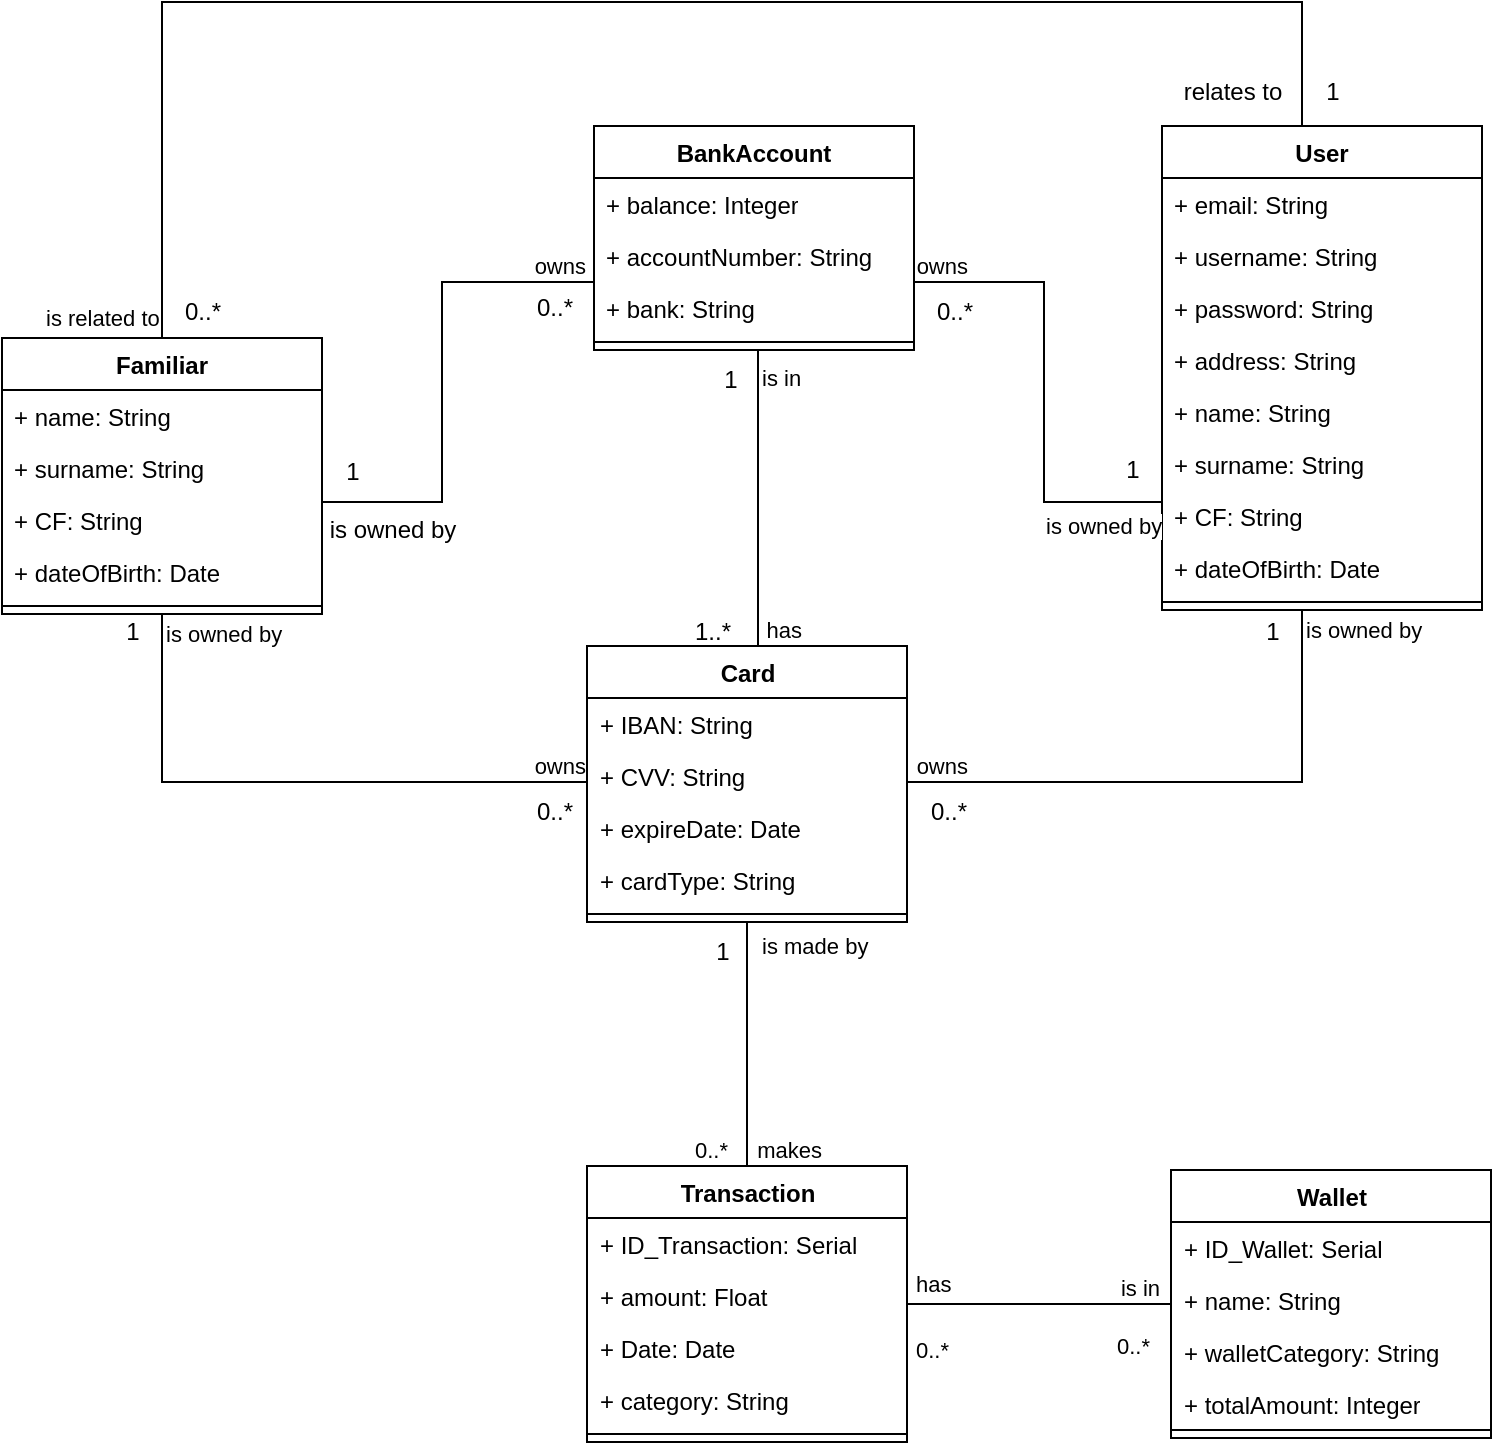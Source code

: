 <mxfile version="22.1.18" type="device">
  <diagram name="Pagina-1" id="V5ksIkCfvQu8_VufCoOh">
    <mxGraphModel dx="880" dy="526" grid="1" gridSize="10" guides="1" tooltips="1" connect="1" arrows="1" fold="1" page="1" pageScale="1" pageWidth="827" pageHeight="1169" math="0" shadow="0">
      <root>
        <mxCell id="0" />
        <mxCell id="1" parent="0" />
        <mxCell id="AAI7ieODE616iLDU9Tso-13" value="Card" style="swimlane;fontStyle=1;align=center;verticalAlign=top;childLayout=stackLayout;horizontal=1;startSize=26;horizontalStack=0;resizeParent=1;resizeParentMax=0;resizeLast=0;collapsible=1;marginBottom=0;whiteSpace=wrap;html=1;" parent="1" vertex="1">
          <mxGeometry x="322.5" y="502.01" width="160" height="138" as="geometry">
            <mxRectangle x="334" y="480" width="70" height="30" as="alternateBounds" />
          </mxGeometry>
        </mxCell>
        <mxCell id="AAI7ieODE616iLDU9Tso-15" value="+ IBAN: String" style="text;strokeColor=none;fillColor=none;align=left;verticalAlign=top;spacingLeft=4;spacingRight=4;overflow=hidden;rotatable=0;points=[[0,0.5],[1,0.5]];portConstraint=eastwest;whiteSpace=wrap;html=1;" parent="AAI7ieODE616iLDU9Tso-13" vertex="1">
          <mxGeometry y="26" width="160" height="26" as="geometry" />
        </mxCell>
        <mxCell id="AAI7ieODE616iLDU9Tso-20" value="+ CVV: String" style="text;strokeColor=none;fillColor=none;align=left;verticalAlign=top;spacingLeft=4;spacingRight=4;overflow=hidden;rotatable=0;points=[[0,0.5],[1,0.5]];portConstraint=eastwest;whiteSpace=wrap;html=1;" parent="AAI7ieODE616iLDU9Tso-13" vertex="1">
          <mxGeometry y="52" width="160" height="26" as="geometry" />
        </mxCell>
        <mxCell id="AAI7ieODE616iLDU9Tso-21" value="+ expireDate: Date" style="text;strokeColor=none;fillColor=none;align=left;verticalAlign=top;spacingLeft=4;spacingRight=4;overflow=hidden;rotatable=0;points=[[0,0.5],[1,0.5]];portConstraint=eastwest;whiteSpace=wrap;html=1;" parent="AAI7ieODE616iLDU9Tso-13" vertex="1">
          <mxGeometry y="78" width="160" height="26" as="geometry" />
        </mxCell>
        <mxCell id="EGEKE53pseGuUhWctbH0-3" value="+ cardType: String" style="text;strokeColor=none;fillColor=none;align=left;verticalAlign=top;spacingLeft=4;spacingRight=4;overflow=hidden;rotatable=0;points=[[0,0.5],[1,0.5]];portConstraint=eastwest;whiteSpace=wrap;html=1;" parent="AAI7ieODE616iLDU9Tso-13" vertex="1">
          <mxGeometry y="104" width="160" height="26" as="geometry" />
        </mxCell>
        <mxCell id="AAI7ieODE616iLDU9Tso-17" value="" style="line;strokeWidth=1;fillColor=none;align=left;verticalAlign=middle;spacingTop=-1;spacingLeft=3;spacingRight=3;rotatable=0;labelPosition=right;points=[];portConstraint=eastwest;strokeColor=inherit;" parent="AAI7ieODE616iLDU9Tso-13" vertex="1">
          <mxGeometry y="130" width="160" height="8" as="geometry" />
        </mxCell>
        <mxCell id="AAI7ieODE616iLDU9Tso-22" value="Wallet" style="swimlane;fontStyle=1;align=center;verticalAlign=top;childLayout=stackLayout;horizontal=1;startSize=26;horizontalStack=0;resizeParent=1;resizeParentMax=0;resizeLast=0;collapsible=1;marginBottom=0;whiteSpace=wrap;html=1;" parent="1" vertex="1">
          <mxGeometry x="614.5" y="764" width="160" height="134" as="geometry" />
        </mxCell>
        <mxCell id="AAI7ieODE616iLDU9Tso-23" value="+ ID_Wallet: Serial" style="text;strokeColor=none;fillColor=none;align=left;verticalAlign=top;spacingLeft=4;spacingRight=4;overflow=hidden;rotatable=0;points=[[0,0.5],[1,0.5]];portConstraint=eastwest;whiteSpace=wrap;html=1;" parent="AAI7ieODE616iLDU9Tso-22" vertex="1">
          <mxGeometry y="26" width="160" height="26" as="geometry" />
        </mxCell>
        <mxCell id="kBO4bU-OnewzTs1eCNF8-2" value="+ name: String" style="text;strokeColor=none;fillColor=none;align=left;verticalAlign=top;spacingLeft=4;spacingRight=4;overflow=hidden;rotatable=0;points=[[0,0.5],[1,0.5]];portConstraint=eastwest;whiteSpace=wrap;html=1;" parent="AAI7ieODE616iLDU9Tso-22" vertex="1">
          <mxGeometry y="52" width="160" height="26" as="geometry" />
        </mxCell>
        <mxCell id="AAI7ieODE616iLDU9Tso-24" value="+ walletCategory: String" style="text;strokeColor=none;fillColor=none;align=left;verticalAlign=top;spacingLeft=4;spacingRight=4;overflow=hidden;rotatable=0;points=[[0,0.5],[1,0.5]];portConstraint=eastwest;whiteSpace=wrap;html=1;" parent="AAI7ieODE616iLDU9Tso-22" vertex="1">
          <mxGeometry y="78" width="160" height="26" as="geometry" />
        </mxCell>
        <mxCell id="AAI7ieODE616iLDU9Tso-25" value="+ totalAmount: Integer" style="text;strokeColor=none;fillColor=none;align=left;verticalAlign=top;spacingLeft=4;spacingRight=4;overflow=hidden;rotatable=0;points=[[0,0.5],[1,0.5]];portConstraint=eastwest;whiteSpace=wrap;html=1;" parent="AAI7ieODE616iLDU9Tso-22" vertex="1">
          <mxGeometry y="104" width="160" height="22" as="geometry" />
        </mxCell>
        <mxCell id="AAI7ieODE616iLDU9Tso-28" value="" style="line;strokeWidth=1;fillColor=none;align=left;verticalAlign=middle;spacingTop=-1;spacingLeft=3;spacingRight=3;rotatable=0;labelPosition=right;points=[];portConstraint=eastwest;strokeColor=inherit;" parent="AAI7ieODE616iLDU9Tso-22" vertex="1">
          <mxGeometry y="126" width="160" height="8" as="geometry" />
        </mxCell>
        <mxCell id="RBvPQlMyHcQg-AkLouZK-31" value="Transaction" style="swimlane;fontStyle=1;align=center;verticalAlign=top;childLayout=stackLayout;horizontal=1;startSize=26;horizontalStack=0;resizeParent=1;resizeParentMax=0;resizeLast=0;collapsible=1;marginBottom=0;whiteSpace=wrap;html=1;" parent="1" vertex="1">
          <mxGeometry x="322.5" y="762" width="160" height="138" as="geometry">
            <mxRectangle x="334" y="480" width="70" height="30" as="alternateBounds" />
          </mxGeometry>
        </mxCell>
        <mxCell id="RBvPQlMyHcQg-AkLouZK-32" value="+ ID_Transaction: Serial" style="text;strokeColor=none;fillColor=none;align=left;verticalAlign=top;spacingLeft=4;spacingRight=4;overflow=hidden;rotatable=0;points=[[0,0.5],[1,0.5]];portConstraint=eastwest;whiteSpace=wrap;html=1;" parent="RBvPQlMyHcQg-AkLouZK-31" vertex="1">
          <mxGeometry y="26" width="160" height="26" as="geometry" />
        </mxCell>
        <mxCell id="kBO4bU-OnewzTs1eCNF8-1" value="+ amount: Float" style="text;strokeColor=none;fillColor=none;align=left;verticalAlign=top;spacingLeft=4;spacingRight=4;overflow=hidden;rotatable=0;points=[[0,0.5],[1,0.5]];portConstraint=eastwest;whiteSpace=wrap;html=1;" parent="RBvPQlMyHcQg-AkLouZK-31" vertex="1">
          <mxGeometry y="52" width="160" height="26" as="geometry" />
        </mxCell>
        <mxCell id="RBvPQlMyHcQg-AkLouZK-33" value="+ Date: Date" style="text;strokeColor=none;fillColor=none;align=left;verticalAlign=top;spacingLeft=4;spacingRight=4;overflow=hidden;rotatable=0;points=[[0,0.5],[1,0.5]];portConstraint=eastwest;whiteSpace=wrap;html=1;" parent="RBvPQlMyHcQg-AkLouZK-31" vertex="1">
          <mxGeometry y="78" width="160" height="26" as="geometry" />
        </mxCell>
        <mxCell id="0wrzQk6284Li0RvRmJyz-1" value="+ category: String" style="text;strokeColor=none;fillColor=none;align=left;verticalAlign=top;spacingLeft=4;spacingRight=4;overflow=hidden;rotatable=0;points=[[0,0.5],[1,0.5]];portConstraint=eastwest;whiteSpace=wrap;html=1;" parent="RBvPQlMyHcQg-AkLouZK-31" vertex="1">
          <mxGeometry y="104" width="160" height="26" as="geometry" />
        </mxCell>
        <mxCell id="RBvPQlMyHcQg-AkLouZK-37" value="" style="line;strokeWidth=1;fillColor=none;align=left;verticalAlign=middle;spacingTop=-1;spacingLeft=3;spacingRight=3;rotatable=0;labelPosition=right;points=[];portConstraint=eastwest;strokeColor=inherit;" parent="RBvPQlMyHcQg-AkLouZK-31" vertex="1">
          <mxGeometry y="130" width="160" height="8" as="geometry" />
        </mxCell>
        <mxCell id="b4oZFLutdMUwWJEWLN6i-5" value="" style="endArrow=none;html=1;edgeStyle=orthogonalEdgeStyle;rounded=0;" parent="1" source="AAI7ieODE616iLDU9Tso-13" target="RBvPQlMyHcQg-AkLouZK-31" edge="1">
          <mxGeometry relative="1" as="geometry">
            <mxPoint x="409" y="650" as="sourcePoint" />
            <mxPoint x="559" y="468.5" as="targetPoint" />
            <Array as="points" />
          </mxGeometry>
        </mxCell>
        <mxCell id="b4oZFLutdMUwWJEWLN6i-6" value="is made by" style="edgeLabel;resizable=0;html=1;align=left;verticalAlign=bottom;" parent="b4oZFLutdMUwWJEWLN6i-5" connectable="0" vertex="1">
          <mxGeometry x="-1" relative="1" as="geometry">
            <mxPoint x="5" y="20" as="offset" />
          </mxGeometry>
        </mxCell>
        <mxCell id="b4oZFLutdMUwWJEWLN6i-7" value="makes" style="edgeLabel;resizable=0;html=1;align=right;verticalAlign=bottom;" parent="b4oZFLutdMUwWJEWLN6i-5" connectable="0" vertex="1">
          <mxGeometry x="1" relative="1" as="geometry">
            <mxPoint x="38" as="offset" />
          </mxGeometry>
        </mxCell>
        <mxCell id="b4oZFLutdMUwWJEWLN6i-8" value="" style="endArrow=none;html=1;edgeStyle=orthogonalEdgeStyle;rounded=0;" parent="1" source="RBvPQlMyHcQg-AkLouZK-31" target="AAI7ieODE616iLDU9Tso-22" edge="1">
          <mxGeometry relative="1" as="geometry">
            <mxPoint x="224" y="922.0" as="sourcePoint" />
            <mxPoint x="355" y="922.0" as="targetPoint" />
          </mxGeometry>
        </mxCell>
        <mxCell id="b4oZFLutdMUwWJEWLN6i-9" value="has" style="edgeLabel;resizable=0;html=1;align=left;verticalAlign=bottom;" parent="b4oZFLutdMUwWJEWLN6i-8" connectable="0" vertex="1">
          <mxGeometry x="-1" relative="1" as="geometry">
            <mxPoint x="2" y="-2" as="offset" />
          </mxGeometry>
        </mxCell>
        <mxCell id="b4oZFLutdMUwWJEWLN6i-10" value="is in" style="edgeLabel;resizable=0;html=1;align=right;verticalAlign=bottom;" parent="b4oZFLutdMUwWJEWLN6i-8" connectable="0" vertex="1">
          <mxGeometry x="1" relative="1" as="geometry">
            <mxPoint x="-5" as="offset" />
          </mxGeometry>
        </mxCell>
        <mxCell id="b4oZFLutdMUwWJEWLN6i-23" value="0..*" style="edgeLabel;resizable=0;html=1;align=right;verticalAlign=bottom;" parent="1" connectable="0" vertex="1">
          <mxGeometry x="393.5" y="762" as="geometry" />
        </mxCell>
        <mxCell id="b4oZFLutdMUwWJEWLN6i-25" value="0..*" style="edgeLabel;resizable=0;html=1;align=right;verticalAlign=bottom;" parent="1" connectable="0" vertex="1">
          <mxGeometry x="604.5" y="860.0" as="geometry" />
        </mxCell>
        <mxCell id="b4oZFLutdMUwWJEWLN6i-26" value="0..*" style="edgeLabel;resizable=0;html=1;align=left;verticalAlign=bottom;" parent="1" connectable="0" vertex="1">
          <mxGeometry x="484.5" y="862.0" as="geometry" />
        </mxCell>
        <mxCell id="33SEwPihW6J2Dh9Cqzwo-4" value="BankAccount" style="swimlane;fontStyle=1;align=center;verticalAlign=top;childLayout=stackLayout;horizontal=1;startSize=26;horizontalStack=0;resizeParent=1;resizeParentMax=0;resizeLast=0;collapsible=1;marginBottom=0;whiteSpace=wrap;html=1;" parent="1" vertex="1">
          <mxGeometry x="326" y="242" width="160" height="112" as="geometry">
            <mxRectangle x="334" y="480" width="70" height="30" as="alternateBounds" />
          </mxGeometry>
        </mxCell>
        <mxCell id="33SEwPihW6J2Dh9Cqzwo-5" value="+ balance: Integer" style="text;strokeColor=none;fillColor=none;align=left;verticalAlign=top;spacingLeft=4;spacingRight=4;overflow=hidden;rotatable=0;points=[[0,0.5],[1,0.5]];portConstraint=eastwest;whiteSpace=wrap;html=1;" parent="33SEwPihW6J2Dh9Cqzwo-4" vertex="1">
          <mxGeometry y="26" width="160" height="26" as="geometry" />
        </mxCell>
        <mxCell id="33SEwPihW6J2Dh9Cqzwo-6" value="+ accountNumber: String" style="text;strokeColor=none;fillColor=none;align=left;verticalAlign=top;spacingLeft=4;spacingRight=4;overflow=hidden;rotatable=0;points=[[0,0.5],[1,0.5]];portConstraint=eastwest;whiteSpace=wrap;html=1;" parent="33SEwPihW6J2Dh9Cqzwo-4" vertex="1">
          <mxGeometry y="52" width="160" height="26" as="geometry" />
        </mxCell>
        <mxCell id="33SEwPihW6J2Dh9Cqzwo-7" value="+ bank: String" style="text;strokeColor=none;fillColor=none;align=left;verticalAlign=top;spacingLeft=4;spacingRight=4;overflow=hidden;rotatable=0;points=[[0,0.5],[1,0.5]];portConstraint=eastwest;whiteSpace=wrap;html=1;" parent="33SEwPihW6J2Dh9Cqzwo-4" vertex="1">
          <mxGeometry y="78" width="160" height="26" as="geometry" />
        </mxCell>
        <mxCell id="33SEwPihW6J2Dh9Cqzwo-8" value="" style="line;strokeWidth=1;fillColor=none;align=left;verticalAlign=middle;spacingTop=-1;spacingLeft=3;spacingRight=3;rotatable=0;labelPosition=right;points=[];portConstraint=eastwest;strokeColor=inherit;" parent="33SEwPihW6J2Dh9Cqzwo-4" vertex="1">
          <mxGeometry y="104" width="160" height="8" as="geometry" />
        </mxCell>
        <mxCell id="33SEwPihW6J2Dh9Cqzwo-23" value="User" style="swimlane;fontStyle=1;align=center;verticalAlign=top;childLayout=stackLayout;horizontal=1;startSize=26;horizontalStack=0;resizeParent=1;resizeParentMax=0;resizeLast=0;collapsible=1;marginBottom=0;whiteSpace=wrap;html=1;" parent="1" vertex="1">
          <mxGeometry x="610" y="242" width="160" height="242" as="geometry" />
        </mxCell>
        <mxCell id="33SEwPihW6J2Dh9Cqzwo-24" value="+ email: String" style="text;strokeColor=none;fillColor=none;align=left;verticalAlign=top;spacingLeft=4;spacingRight=4;overflow=hidden;rotatable=0;points=[[0,0.5],[1,0.5]];portConstraint=eastwest;whiteSpace=wrap;html=1;" parent="33SEwPihW6J2Dh9Cqzwo-23" vertex="1">
          <mxGeometry y="26" width="160" height="26" as="geometry" />
        </mxCell>
        <mxCell id="33SEwPihW6J2Dh9Cqzwo-25" value="+ username: String" style="text;strokeColor=none;fillColor=none;align=left;verticalAlign=top;spacingLeft=4;spacingRight=4;overflow=hidden;rotatable=0;points=[[0,0.5],[1,0.5]];portConstraint=eastwest;whiteSpace=wrap;html=1;" parent="33SEwPihW6J2Dh9Cqzwo-23" vertex="1">
          <mxGeometry y="52" width="160" height="26" as="geometry" />
        </mxCell>
        <mxCell id="33SEwPihW6J2Dh9Cqzwo-40" value="+ password: String" style="text;strokeColor=none;fillColor=none;align=left;verticalAlign=top;spacingLeft=4;spacingRight=4;overflow=hidden;rotatable=0;points=[[0,0.5],[1,0.5]];portConstraint=eastwest;whiteSpace=wrap;html=1;" parent="33SEwPihW6J2Dh9Cqzwo-23" vertex="1">
          <mxGeometry y="78" width="160" height="26" as="geometry" />
        </mxCell>
        <mxCell id="33SEwPihW6J2Dh9Cqzwo-27" value="+ address: String" style="text;strokeColor=none;fillColor=none;align=left;verticalAlign=top;spacingLeft=4;spacingRight=4;overflow=hidden;rotatable=0;points=[[0,0.5],[1,0.5]];portConstraint=eastwest;whiteSpace=wrap;html=1;" parent="33SEwPihW6J2Dh9Cqzwo-23" vertex="1">
          <mxGeometry y="104" width="160" height="26" as="geometry" />
        </mxCell>
        <mxCell id="33SEwPihW6J2Dh9Cqzwo-33" value="+ name: String" style="text;strokeColor=none;fillColor=none;align=left;verticalAlign=top;spacingLeft=4;spacingRight=4;overflow=hidden;rotatable=0;points=[[0,0.5],[1,0.5]];portConstraint=eastwest;whiteSpace=wrap;html=1;" parent="33SEwPihW6J2Dh9Cqzwo-23" vertex="1">
          <mxGeometry y="130" width="160" height="26" as="geometry" />
        </mxCell>
        <mxCell id="33SEwPihW6J2Dh9Cqzwo-34" value="+ surname: String" style="text;strokeColor=none;fillColor=none;align=left;verticalAlign=top;spacingLeft=4;spacingRight=4;overflow=hidden;rotatable=0;points=[[0,0.5],[1,0.5]];portConstraint=eastwest;whiteSpace=wrap;html=1;" parent="33SEwPihW6J2Dh9Cqzwo-23" vertex="1">
          <mxGeometry y="156" width="160" height="26" as="geometry" />
        </mxCell>
        <mxCell id="33SEwPihW6J2Dh9Cqzwo-35" value="+ CF: String" style="text;strokeColor=none;fillColor=none;align=left;verticalAlign=top;spacingLeft=4;spacingRight=4;overflow=hidden;rotatable=0;points=[[0,0.5],[1,0.5]];portConstraint=eastwest;whiteSpace=wrap;html=1;" parent="33SEwPihW6J2Dh9Cqzwo-23" vertex="1">
          <mxGeometry y="182" width="160" height="26" as="geometry" />
        </mxCell>
        <mxCell id="33SEwPihW6J2Dh9Cqzwo-36" value="+ dateOfBirth: Date" style="text;strokeColor=none;fillColor=none;align=left;verticalAlign=top;spacingLeft=4;spacingRight=4;overflow=hidden;rotatable=0;points=[[0,0.5],[1,0.5]];portConstraint=eastwest;whiteSpace=wrap;html=1;" parent="33SEwPihW6J2Dh9Cqzwo-23" vertex="1">
          <mxGeometry y="208" width="160" height="26" as="geometry" />
        </mxCell>
        <mxCell id="33SEwPihW6J2Dh9Cqzwo-28" value="" style="line;strokeWidth=1;fillColor=none;align=left;verticalAlign=middle;spacingTop=-1;spacingLeft=3;spacingRight=3;rotatable=0;labelPosition=right;points=[];portConstraint=eastwest;strokeColor=inherit;" parent="33SEwPihW6J2Dh9Cqzwo-23" vertex="1">
          <mxGeometry y="234" width="160" height="8" as="geometry" />
        </mxCell>
        <mxCell id="33SEwPihW6J2Dh9Cqzwo-30" value="Familiar" style="swimlane;fontStyle=1;align=center;verticalAlign=top;childLayout=stackLayout;horizontal=1;startSize=26;horizontalStack=0;resizeParent=1;resizeParentMax=0;resizeLast=0;collapsible=1;marginBottom=0;whiteSpace=wrap;html=1;" parent="1" vertex="1">
          <mxGeometry x="30" y="348" width="160" height="138" as="geometry" />
        </mxCell>
        <mxCell id="33SEwPihW6J2Dh9Cqzwo-26" value="+ name: String" style="text;strokeColor=none;fillColor=none;align=left;verticalAlign=top;spacingLeft=4;spacingRight=4;overflow=hidden;rotatable=0;points=[[0,0.5],[1,0.5]];portConstraint=eastwest;whiteSpace=wrap;html=1;" parent="33SEwPihW6J2Dh9Cqzwo-30" vertex="1">
          <mxGeometry y="26" width="160" height="26" as="geometry" />
        </mxCell>
        <mxCell id="33SEwPihW6J2Dh9Cqzwo-45" value="+ surname: String" style="text;strokeColor=none;fillColor=none;align=left;verticalAlign=top;spacingLeft=4;spacingRight=4;overflow=hidden;rotatable=0;points=[[0,0.5],[1,0.5]];portConstraint=eastwest;whiteSpace=wrap;html=1;" parent="33SEwPihW6J2Dh9Cqzwo-30" vertex="1">
          <mxGeometry y="52" width="160" height="26" as="geometry" />
        </mxCell>
        <mxCell id="33SEwPihW6J2Dh9Cqzwo-44" value="+ CF: String" style="text;strokeColor=none;fillColor=none;align=left;verticalAlign=top;spacingLeft=4;spacingRight=4;overflow=hidden;rotatable=0;points=[[0,0.5],[1,0.5]];portConstraint=eastwest;whiteSpace=wrap;html=1;" parent="33SEwPihW6J2Dh9Cqzwo-30" vertex="1">
          <mxGeometry y="78" width="160" height="26" as="geometry" />
        </mxCell>
        <mxCell id="33SEwPihW6J2Dh9Cqzwo-41" value="+ dateOfBirth: Date" style="text;strokeColor=none;fillColor=none;align=left;verticalAlign=top;spacingLeft=4;spacingRight=4;overflow=hidden;rotatable=0;points=[[0,0.5],[1,0.5]];portConstraint=eastwest;whiteSpace=wrap;html=1;" parent="33SEwPihW6J2Dh9Cqzwo-30" vertex="1">
          <mxGeometry y="104" width="160" height="26" as="geometry" />
        </mxCell>
        <mxCell id="33SEwPihW6J2Dh9Cqzwo-31" value="" style="line;strokeWidth=1;fillColor=none;align=left;verticalAlign=middle;spacingTop=-1;spacingLeft=3;spacingRight=3;rotatable=0;labelPosition=right;points=[];portConstraint=eastwest;strokeColor=inherit;" parent="33SEwPihW6J2Dh9Cqzwo-30" vertex="1">
          <mxGeometry y="130" width="160" height="8" as="geometry" />
        </mxCell>
        <mxCell id="33SEwPihW6J2Dh9Cqzwo-46" value="" style="endArrow=none;html=1;edgeStyle=orthogonalEdgeStyle;rounded=0;" parent="1" source="33SEwPihW6J2Dh9Cqzwo-30" target="33SEwPihW6J2Dh9Cqzwo-23" edge="1">
          <mxGeometry relative="1" as="geometry">
            <mxPoint x="330" y="480" as="sourcePoint" />
            <mxPoint x="680" y="100" as="targetPoint" />
            <Array as="points">
              <mxPoint x="110" y="180" />
              <mxPoint x="680" y="180" />
            </Array>
          </mxGeometry>
        </mxCell>
        <mxCell id="33SEwPihW6J2Dh9Cqzwo-47" value="is related to" style="edgeLabel;resizable=0;html=1;align=left;verticalAlign=bottom;" parent="33SEwPihW6J2Dh9Cqzwo-46" connectable="0" vertex="1">
          <mxGeometry x="-1" relative="1" as="geometry">
            <mxPoint x="-60" y="-2" as="offset" />
          </mxGeometry>
        </mxCell>
        <mxCell id="33SEwPihW6J2Dh9Cqzwo-49" value="0..*" style="text;html=1;align=center;verticalAlign=middle;resizable=0;points=[];autosize=1;strokeColor=none;fillColor=none;" parent="1" vertex="1">
          <mxGeometry x="110" y="320" width="40" height="30" as="geometry" />
        </mxCell>
        <mxCell id="33SEwPihW6J2Dh9Cqzwo-50" value="relates to" style="text;html=1;align=center;verticalAlign=middle;resizable=0;points=[];autosize=1;strokeColor=none;fillColor=none;" parent="1" vertex="1">
          <mxGeometry x="610" y="210" width="70" height="30" as="geometry" />
        </mxCell>
        <mxCell id="33SEwPihW6J2Dh9Cqzwo-52" value="1" style="text;html=1;align=center;verticalAlign=middle;resizable=0;points=[];autosize=1;strokeColor=none;fillColor=none;" parent="1" vertex="1">
          <mxGeometry x="680" y="210" width="30" height="30" as="geometry" />
        </mxCell>
        <mxCell id="33SEwPihW6J2Dh9Cqzwo-53" value="" style="endArrow=none;html=1;edgeStyle=orthogonalEdgeStyle;rounded=0;" parent="1" source="33SEwPihW6J2Dh9Cqzwo-30" target="33SEwPihW6J2Dh9Cqzwo-4" edge="1">
          <mxGeometry relative="1" as="geometry">
            <mxPoint x="330" y="570" as="sourcePoint" />
            <mxPoint x="200" y="600" as="targetPoint" />
            <Array as="points">
              <mxPoint x="250" y="430" />
              <mxPoint x="250" y="320" />
            </Array>
          </mxGeometry>
        </mxCell>
        <mxCell id="33SEwPihW6J2Dh9Cqzwo-55" value="owns" style="edgeLabel;resizable=0;html=1;align=right;verticalAlign=bottom;" parent="33SEwPihW6J2Dh9Cqzwo-53" connectable="0" vertex="1">
          <mxGeometry x="1" relative="1" as="geometry">
            <mxPoint x="-4" as="offset" />
          </mxGeometry>
        </mxCell>
        <mxCell id="33SEwPihW6J2Dh9Cqzwo-56" value="is owned by" style="text;html=1;align=center;verticalAlign=middle;resizable=0;points=[];autosize=1;strokeColor=none;fillColor=none;" parent="1" vertex="1">
          <mxGeometry x="180" y="429" width="90" height="30" as="geometry" />
        </mxCell>
        <mxCell id="33SEwPihW6J2Dh9Cqzwo-57" value="1" style="text;html=1;align=center;verticalAlign=middle;resizable=0;points=[];autosize=1;strokeColor=none;fillColor=none;" parent="1" vertex="1">
          <mxGeometry x="190" y="400.01" width="30" height="30" as="geometry" />
        </mxCell>
        <mxCell id="33SEwPihW6J2Dh9Cqzwo-58" value="0..*" style="text;html=1;align=center;verticalAlign=middle;resizable=0;points=[];autosize=1;strokeColor=none;fillColor=none;" parent="1" vertex="1">
          <mxGeometry x="286" y="318" width="40" height="30" as="geometry" />
        </mxCell>
        <mxCell id="33SEwPihW6J2Dh9Cqzwo-59" value="" style="endArrow=none;html=1;edgeStyle=orthogonalEdgeStyle;rounded=0;" parent="1" source="33SEwPihW6J2Dh9Cqzwo-30" target="AAI7ieODE616iLDU9Tso-13" edge="1">
          <mxGeometry relative="1" as="geometry">
            <mxPoint x="330" y="600" as="sourcePoint" />
            <mxPoint x="490" y="600" as="targetPoint" />
            <Array as="points">
              <mxPoint x="110" y="570" />
            </Array>
          </mxGeometry>
        </mxCell>
        <mxCell id="33SEwPihW6J2Dh9Cqzwo-60" value="is owned by" style="edgeLabel;resizable=0;html=1;align=left;verticalAlign=bottom;" parent="33SEwPihW6J2Dh9Cqzwo-59" connectable="0" vertex="1">
          <mxGeometry x="-1" relative="1" as="geometry">
            <mxPoint y="18" as="offset" />
          </mxGeometry>
        </mxCell>
        <mxCell id="33SEwPihW6J2Dh9Cqzwo-61" value="owns" style="edgeLabel;resizable=0;html=1;align=right;verticalAlign=bottom;" parent="33SEwPihW6J2Dh9Cqzwo-59" connectable="0" vertex="1">
          <mxGeometry x="1" relative="1" as="geometry" />
        </mxCell>
        <mxCell id="33SEwPihW6J2Dh9Cqzwo-62" value="1" style="text;html=1;align=center;verticalAlign=middle;resizable=0;points=[];autosize=1;strokeColor=none;fillColor=none;" parent="1" vertex="1">
          <mxGeometry x="80" y="480" width="30" height="30" as="geometry" />
        </mxCell>
        <mxCell id="33SEwPihW6J2Dh9Cqzwo-63" value="0..*" style="text;html=1;align=center;verticalAlign=middle;resizable=0;points=[];autosize=1;strokeColor=none;fillColor=none;" parent="1" vertex="1">
          <mxGeometry x="286" y="570" width="40" height="30" as="geometry" />
        </mxCell>
        <mxCell id="33SEwPihW6J2Dh9Cqzwo-64" value="" style="endArrow=none;html=1;edgeStyle=orthogonalEdgeStyle;rounded=0;" parent="1" source="33SEwPihW6J2Dh9Cqzwo-23" target="33SEwPihW6J2Dh9Cqzwo-4" edge="1">
          <mxGeometry relative="1" as="geometry">
            <mxPoint x="330" y="630" as="sourcePoint" />
            <mxPoint x="490" y="630" as="targetPoint" />
            <Array as="points">
              <mxPoint x="551" y="430" />
              <mxPoint x="551" y="320" />
            </Array>
          </mxGeometry>
        </mxCell>
        <mxCell id="33SEwPihW6J2Dh9Cqzwo-65" value="is owned by" style="edgeLabel;resizable=0;html=1;align=left;verticalAlign=bottom;" parent="33SEwPihW6J2Dh9Cqzwo-64" connectable="0" vertex="1">
          <mxGeometry x="-1" relative="1" as="geometry">
            <mxPoint x="-60" y="20" as="offset" />
          </mxGeometry>
        </mxCell>
        <mxCell id="33SEwPihW6J2Dh9Cqzwo-66" value="owns" style="edgeLabel;resizable=0;html=1;align=right;verticalAlign=bottom;" parent="33SEwPihW6J2Dh9Cqzwo-64" connectable="0" vertex="1">
          <mxGeometry x="1" relative="1" as="geometry">
            <mxPoint x="27" as="offset" />
          </mxGeometry>
        </mxCell>
        <mxCell id="33SEwPihW6J2Dh9Cqzwo-67" value="0..*" style="text;html=1;align=center;verticalAlign=middle;resizable=0;points=[];autosize=1;strokeColor=none;fillColor=none;" parent="1" vertex="1">
          <mxGeometry x="486" y="320" width="40" height="30" as="geometry" />
        </mxCell>
        <mxCell id="33SEwPihW6J2Dh9Cqzwo-68" value="1" style="text;html=1;align=center;verticalAlign=middle;resizable=0;points=[];autosize=1;strokeColor=none;fillColor=none;" parent="1" vertex="1">
          <mxGeometry x="580" y="399" width="30" height="30" as="geometry" />
        </mxCell>
        <mxCell id="33SEwPihW6J2Dh9Cqzwo-69" value="" style="endArrow=none;html=1;edgeStyle=orthogonalEdgeStyle;rounded=0;" parent="1" source="33SEwPihW6J2Dh9Cqzwo-23" target="AAI7ieODE616iLDU9Tso-13" edge="1">
          <mxGeometry relative="1" as="geometry">
            <mxPoint x="750" y="590" as="sourcePoint" />
            <mxPoint x="490" y="630" as="targetPoint" />
            <Array as="points">
              <mxPoint x="680" y="570" />
            </Array>
          </mxGeometry>
        </mxCell>
        <mxCell id="33SEwPihW6J2Dh9Cqzwo-70" value="is owned by" style="edgeLabel;resizable=0;html=1;align=left;verticalAlign=bottom;" parent="33SEwPihW6J2Dh9Cqzwo-69" connectable="0" vertex="1">
          <mxGeometry x="-1" relative="1" as="geometry">
            <mxPoint y="18" as="offset" />
          </mxGeometry>
        </mxCell>
        <mxCell id="33SEwPihW6J2Dh9Cqzwo-71" value="owns" style="edgeLabel;resizable=0;html=1;align=right;verticalAlign=bottom;" parent="33SEwPihW6J2Dh9Cqzwo-69" connectable="0" vertex="1">
          <mxGeometry x="1" relative="1" as="geometry">
            <mxPoint x="31" as="offset" />
          </mxGeometry>
        </mxCell>
        <mxCell id="33SEwPihW6J2Dh9Cqzwo-72" value="0..*" style="text;html=1;align=center;verticalAlign=middle;resizable=0;points=[];autosize=1;strokeColor=none;fillColor=none;" parent="1" vertex="1">
          <mxGeometry x="482.5" y="570" width="40" height="30" as="geometry" />
        </mxCell>
        <mxCell id="33SEwPihW6J2Dh9Cqzwo-73" value="1" style="text;html=1;align=center;verticalAlign=middle;resizable=0;points=[];autosize=1;strokeColor=none;fillColor=none;" parent="1" vertex="1">
          <mxGeometry x="650" y="480" width="30" height="30" as="geometry" />
        </mxCell>
        <mxCell id="33SEwPihW6J2Dh9Cqzwo-74" value="" style="endArrow=none;html=1;edgeStyle=orthogonalEdgeStyle;rounded=0;" parent="1" source="33SEwPihW6J2Dh9Cqzwo-4" target="AAI7ieODE616iLDU9Tso-13" edge="1">
          <mxGeometry relative="1" as="geometry">
            <mxPoint x="330" y="630" as="sourcePoint" />
            <mxPoint x="490" y="630" as="targetPoint" />
            <Array as="points">
              <mxPoint x="408" y="390" />
              <mxPoint x="408" y="390" />
            </Array>
          </mxGeometry>
        </mxCell>
        <mxCell id="33SEwPihW6J2Dh9Cqzwo-75" value="is in" style="edgeLabel;resizable=0;html=1;align=left;verticalAlign=bottom;" parent="33SEwPihW6J2Dh9Cqzwo-74" connectable="0" vertex="1">
          <mxGeometry x="-1" relative="1" as="geometry">
            <mxPoint y="22" as="offset" />
          </mxGeometry>
        </mxCell>
        <mxCell id="33SEwPihW6J2Dh9Cqzwo-76" value="has" style="edgeLabel;resizable=0;html=1;align=right;verticalAlign=bottom;" parent="33SEwPihW6J2Dh9Cqzwo-74" connectable="0" vertex="1">
          <mxGeometry x="1" relative="1" as="geometry">
            <mxPoint x="22" as="offset" />
          </mxGeometry>
        </mxCell>
        <mxCell id="33SEwPihW6J2Dh9Cqzwo-77" value="1" style="text;html=1;align=center;verticalAlign=middle;resizable=0;points=[];autosize=1;strokeColor=none;fillColor=none;" parent="1" vertex="1">
          <mxGeometry x="378.5" y="354" width="30" height="30" as="geometry" />
        </mxCell>
        <mxCell id="33SEwPihW6J2Dh9Cqzwo-78" value="1..*" style="text;html=1;align=center;verticalAlign=middle;resizable=0;points=[];autosize=1;strokeColor=none;fillColor=none;" parent="1" vertex="1">
          <mxGeometry x="364.5" y="480" width="40" height="30" as="geometry" />
        </mxCell>
        <mxCell id="xvi5evATN4ZnRAIIenQ_-2" value="1" style="text;html=1;align=center;verticalAlign=middle;resizable=0;points=[];autosize=1;strokeColor=none;fillColor=none;" parent="1" vertex="1">
          <mxGeometry x="374.5" y="640.01" width="30" height="30" as="geometry" />
        </mxCell>
      </root>
    </mxGraphModel>
  </diagram>
</mxfile>
